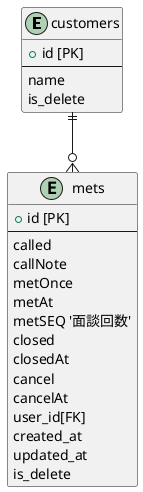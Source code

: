 @startuml
'10_アンチパターン5

entity customers {
  + id [PK]
  --
  name
  is_delete
}

entity mets {
  + id [PK]
  --
  called
  callNote
  metOnce
  metAt
  metSEQ '面談回数'
  closed
  closedAt
  cancel
  cancelAt
  user_id[FK]
  created_at
  updated_at
  is_delete
}

customers          ||--o{ mets

@enduml